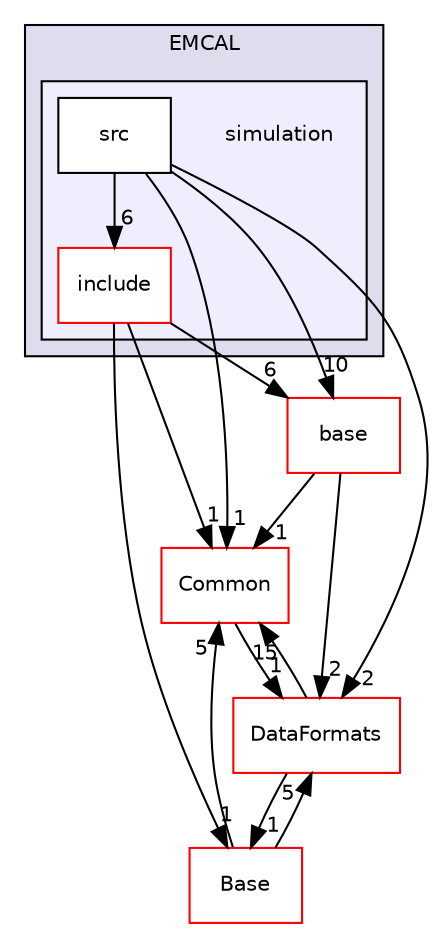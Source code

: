 digraph "/home/travis/build/AliceO2Group/AliceO2/Detectors/EMCAL/simulation" {
  bgcolor=transparent;
  compound=true
  node [ fontsize="10", fontname="Helvetica"];
  edge [ labelfontsize="10", labelfontname="Helvetica"];
  subgraph clusterdir_088378b58cb1ba39db48039cbd66d10f {
    graph [ bgcolor="#ddddee", pencolor="black", label="EMCAL" fontname="Helvetica", fontsize="10", URL="dir_088378b58cb1ba39db48039cbd66d10f.html"]
  subgraph clusterdir_40743f2e882add17463d3ecfa83bffd4 {
    graph [ bgcolor="#eeeeff", pencolor="black", label="" URL="dir_40743f2e882add17463d3ecfa83bffd4.html"];
    dir_40743f2e882add17463d3ecfa83bffd4 [shape=plaintext label="simulation"];
    dir_7bf79a161bebea1697ee327feea7a1aa [shape=box label="include" color="red" fillcolor="white" style="filled" URL="dir_7bf79a161bebea1697ee327feea7a1aa.html"];
    dir_f58e8c7317032c3b254e2280a1692bd1 [shape=box label="src" color="black" fillcolor="white" style="filled" URL="dir_f58e8c7317032c3b254e2280a1692bd1.html"];
  }
  }
  dir_4ab6b4cc6a7edbff49100e9123df213f [shape=box label="Common" color="red" URL="dir_4ab6b4cc6a7edbff49100e9123df213f.html"];
  dir_37c90836491b695b472bf98d1be8336b [shape=box label="Base" color="red" URL="dir_37c90836491b695b472bf98d1be8336b.html"];
  dir_478733f24fb8878a4cdf7773310adedd [shape=box label="base" color="red" URL="dir_478733f24fb8878a4cdf7773310adedd.html"];
  dir_2171f7ec022c5423887b07c69b2f5b48 [shape=box label="DataFormats" color="red" URL="dir_2171f7ec022c5423887b07c69b2f5b48.html"];
  dir_f58e8c7317032c3b254e2280a1692bd1->dir_4ab6b4cc6a7edbff49100e9123df213f [headlabel="1", labeldistance=1.5 headhref="dir_000156_000016.html"];
  dir_f58e8c7317032c3b254e2280a1692bd1->dir_478733f24fb8878a4cdf7773310adedd [headlabel="10", labeldistance=1.5 headhref="dir_000156_000074.html"];
  dir_f58e8c7317032c3b254e2280a1692bd1->dir_7bf79a161bebea1697ee327feea7a1aa [headlabel="6", labeldistance=1.5 headhref="dir_000156_000126.html"];
  dir_f58e8c7317032c3b254e2280a1692bd1->dir_2171f7ec022c5423887b07c69b2f5b48 [headlabel="2", labeldistance=1.5 headhref="dir_000156_000043.html"];
  dir_4ab6b4cc6a7edbff49100e9123df213f->dir_2171f7ec022c5423887b07c69b2f5b48 [headlabel="1", labeldistance=1.5 headhref="dir_000016_000043.html"];
  dir_37c90836491b695b472bf98d1be8336b->dir_4ab6b4cc6a7edbff49100e9123df213f [headlabel="5", labeldistance=1.5 headhref="dir_000122_000016.html"];
  dir_37c90836491b695b472bf98d1be8336b->dir_2171f7ec022c5423887b07c69b2f5b48 [headlabel="5", labeldistance=1.5 headhref="dir_000122_000043.html"];
  dir_478733f24fb8878a4cdf7773310adedd->dir_4ab6b4cc6a7edbff49100e9123df213f [headlabel="1", labeldistance=1.5 headhref="dir_000074_000016.html"];
  dir_478733f24fb8878a4cdf7773310adedd->dir_2171f7ec022c5423887b07c69b2f5b48 [headlabel="2", labeldistance=1.5 headhref="dir_000074_000043.html"];
  dir_7bf79a161bebea1697ee327feea7a1aa->dir_4ab6b4cc6a7edbff49100e9123df213f [headlabel="1", labeldistance=1.5 headhref="dir_000126_000016.html"];
  dir_7bf79a161bebea1697ee327feea7a1aa->dir_37c90836491b695b472bf98d1be8336b [headlabel="1", labeldistance=1.5 headhref="dir_000126_000122.html"];
  dir_7bf79a161bebea1697ee327feea7a1aa->dir_478733f24fb8878a4cdf7773310adedd [headlabel="6", labeldistance=1.5 headhref="dir_000126_000074.html"];
  dir_2171f7ec022c5423887b07c69b2f5b48->dir_4ab6b4cc6a7edbff49100e9123df213f [headlabel="15", labeldistance=1.5 headhref="dir_000043_000016.html"];
  dir_2171f7ec022c5423887b07c69b2f5b48->dir_37c90836491b695b472bf98d1be8336b [headlabel="1", labeldistance=1.5 headhref="dir_000043_000122.html"];
}
